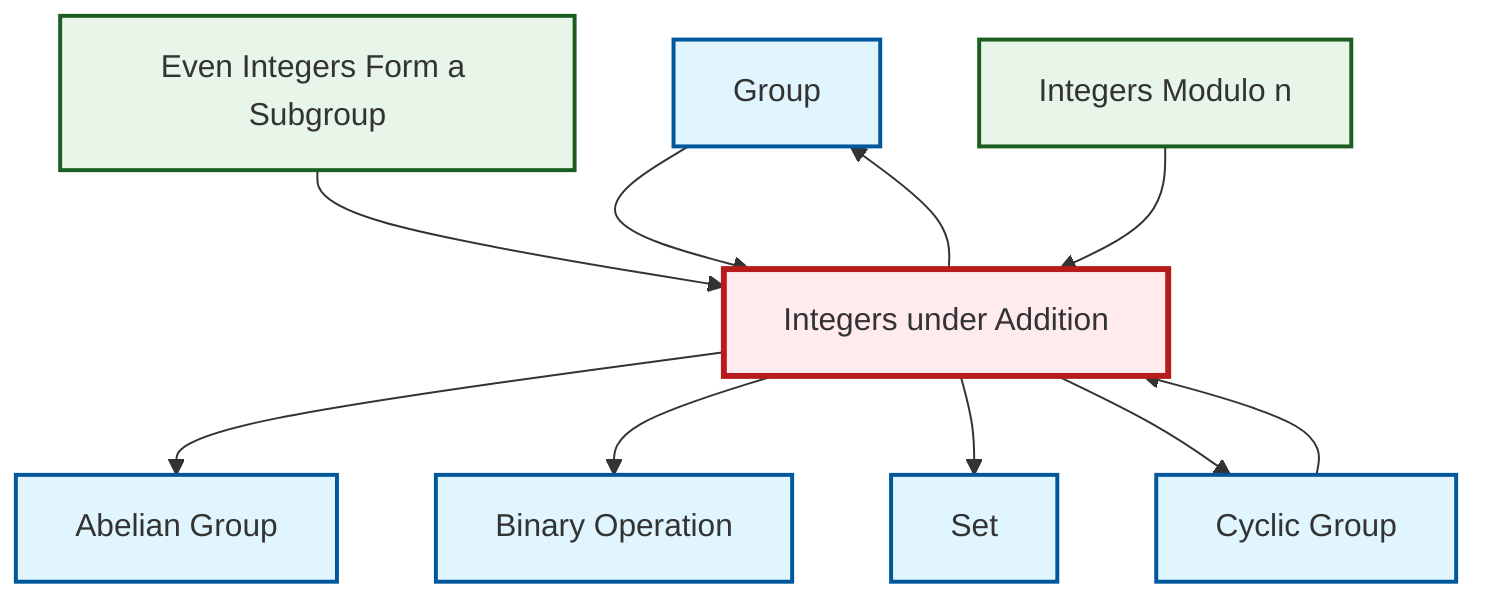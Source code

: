 graph TD
    classDef definition fill:#e1f5fe,stroke:#01579b,stroke-width:2px
    classDef theorem fill:#f3e5f5,stroke:#4a148c,stroke-width:2px
    classDef axiom fill:#fff3e0,stroke:#e65100,stroke-width:2px
    classDef example fill:#e8f5e9,stroke:#1b5e20,stroke-width:2px
    classDef current fill:#ffebee,stroke:#b71c1c,stroke-width:3px
    def-group["Group"]:::definition
    def-cyclic-group["Cyclic Group"]:::definition
    def-abelian-group["Abelian Group"]:::definition
    ex-quotient-integers-mod-n["Integers Modulo n"]:::example
    ex-even-integers-subgroup["Even Integers Form a Subgroup"]:::example
    def-binary-operation["Binary Operation"]:::definition
    ex-integers-addition["Integers under Addition"]:::example
    def-set["Set"]:::definition
    ex-integers-addition --> def-abelian-group
    ex-integers-addition --> def-binary-operation
    ex-even-integers-subgroup --> ex-integers-addition
    def-cyclic-group --> ex-integers-addition
    ex-integers-addition --> def-group
    ex-integers-addition --> def-set
    ex-integers-addition --> def-cyclic-group
    def-group --> ex-integers-addition
    ex-quotient-integers-mod-n --> ex-integers-addition
    class ex-integers-addition current